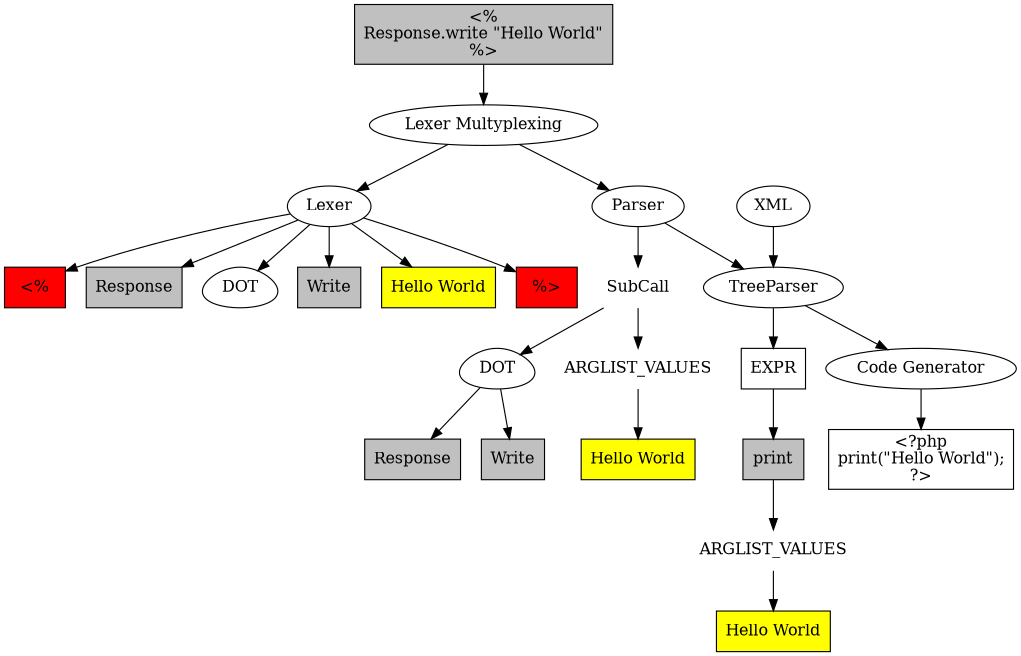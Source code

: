 digraph flow {
        size = "6.8,11";
        ordering=out;
        cmulty[label="Lexer Multyplexing"];
        asp-> cmulty -> lexer -> {ASP_START RESPONSE DOT WRITE HWORLD ASP_END};
        cmulty -> parser -> subcall -> dot -> {response write};
        subcall -> arg_list -> hworld;
        parser -> treeparser -> {expr codegen};
        XML -> treeparser;
        treeparser[label=TreeParser];
        expr -> print ->arg_list2 -> hworld2;
        codegen -> php;
        codegen[label="Code Generator"];
        php[label="<?php\nprint(\"Hello World\");\n?>", shape=box];
        asp [label="<%\nResponse.write \"Hello World\"\n%>", shape=box,
        fillcolor=gray, style=filled];
        lexer[label=Lexer];
        parser[label=Parser];
        RESPONSE[label=Response, fillcolor=gray, style=filled, shape=box];
        WRITE[label=Write, fillcolor=gray, style=filled, shape=box];
        DOT[shape=egg];
        HWORLD[label="Hello World", fillcolor=yellow, style=filled,
        shape=box];
        ASP_START[label="<%", fillcolor=red, style=filled, shape=box];
        ASP_END[label="%>", fillcolor=red, style=filled, shape=box];
        subcall[label=SubCall, shape=plaintext];
        dot[label=DOT, shape=egg];
        response[label=Response, fillcolor=gray, style=filled, shape=box];
        write [label=Write, fillcolor=gray, style=filled, shape=box];
        arg_list[label=ARGLIST_VALUES, shape=plaintext];
        hworld[label="Hello World", fillcolor=yellow, style=filled,
        shape=box];
        expr[label=EXPR, shape=box];
        print[style=filled, fillcolor=gray, shape=box];
        arg_list2[label=ARGLIST_VALUES, shape=plaintext];
        hworld2[label="Hello World", fillcolor=yellow, style=filled,
        shape=box];
}
